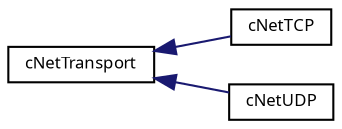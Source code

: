 digraph "Graphical Class Hierarchy"
{
  edge [fontname="Sans",fontsize="8",labelfontname="Sans",labelfontsize="8"];
  node [fontname="Sans",fontsize="8",shape=record];
  rankdir="LR";
  Node1 [label="cNetTransport",height=0.2,width=0.4,color="black", fillcolor="white", style="filled",URL="$classc_net_transport.html"];
  Node1 -> Node2 [dir="back",color="midnightblue",fontsize="8",style="solid",fontname="Sans"];
  Node2 [label="cNetTCP",height=0.2,width=0.4,color="black", fillcolor="white", style="filled",URL="$classc_net_t_c_p.html"];
  Node1 -> Node3 [dir="back",color="midnightblue",fontsize="8",style="solid",fontname="Sans"];
  Node3 [label="cNetUDP",height=0.2,width=0.4,color="black", fillcolor="white", style="filled",URL="$classc_net_u_d_p.html"];
}
